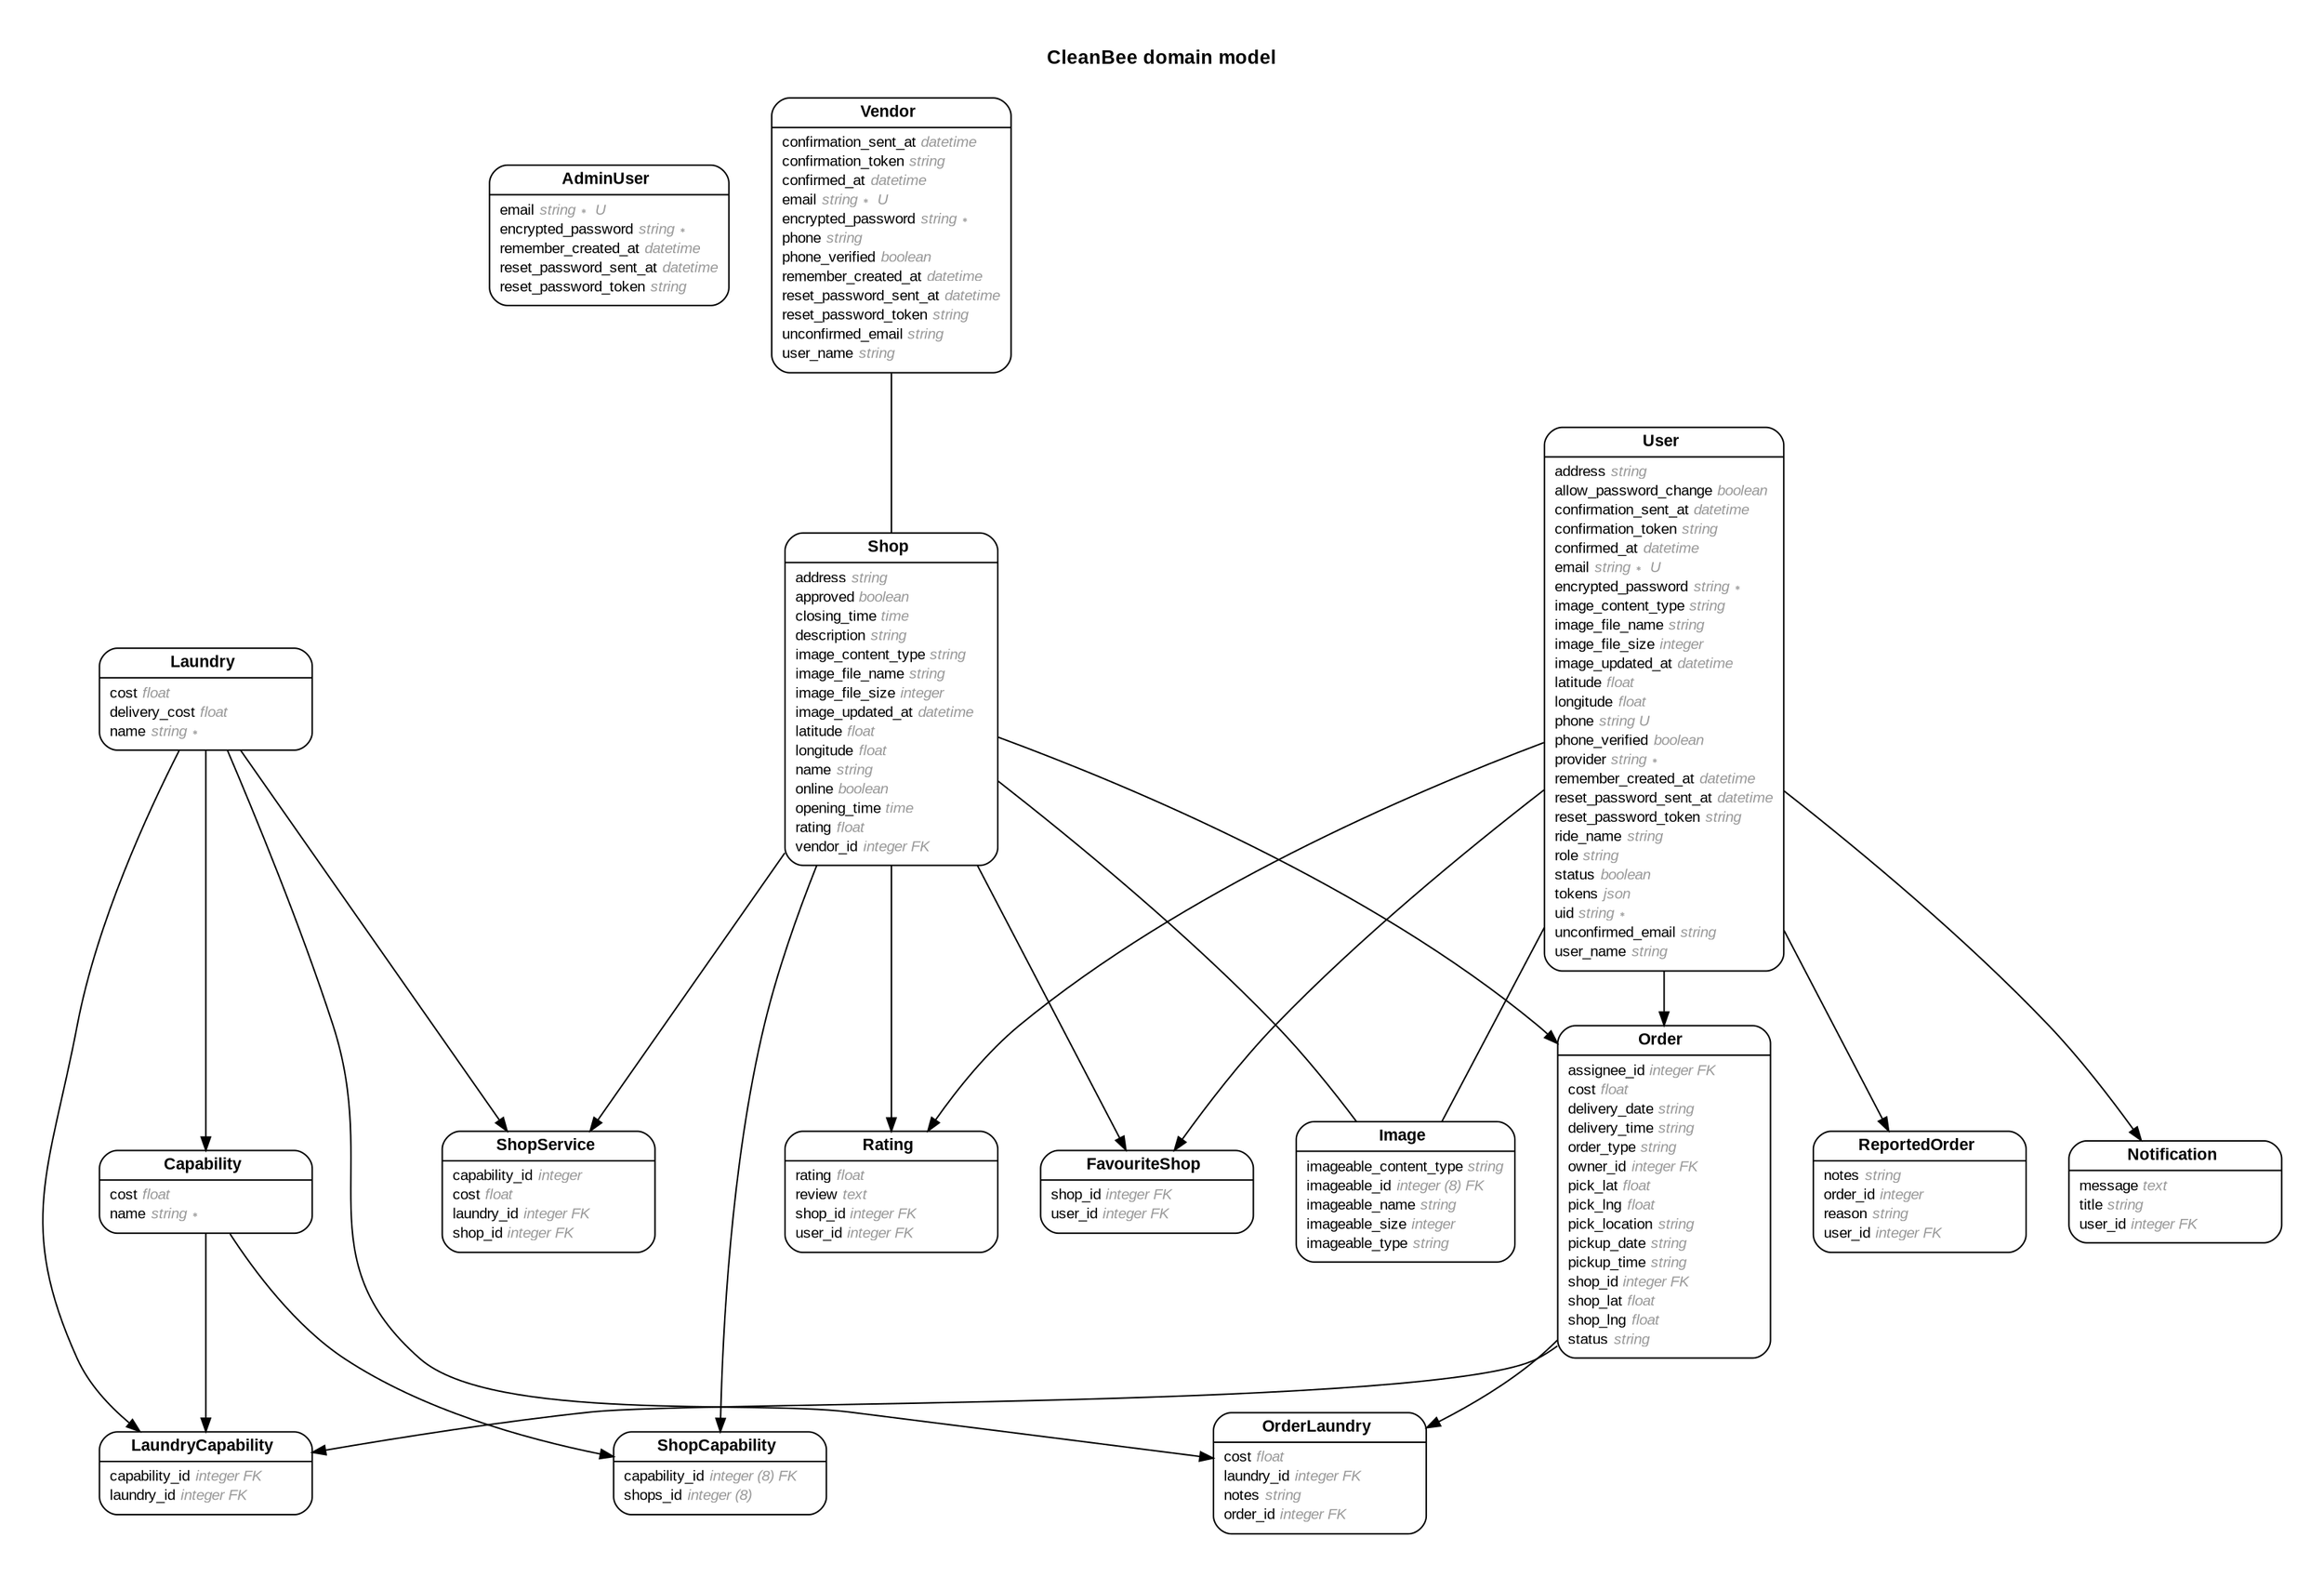 digraph CleanBee {
rankdir = "LR";
ranksep = "0.5";
nodesep = "0.4";
pad = "0.4,0.4";
margin = "0,0";
concentrate = "true";
labelloc = "t";
fontsize = "13";
fontname = "Arial Bold";
splines = "spline";
node[ shape  =  "Mrecord" , fontsize  =  "10" , fontname  =  "Arial" , margin  =  "0.07,0.05" , penwidth  =  "1.0"];
edge[ fontname  =  "Arial" , fontsize  =  "7" , dir  =  "both" , arrowsize  =  "0.9" , penwidth  =  "1.0" , labelangle  =  "32" , labeldistance  =  "1.8"];
rankdir = "TB";
label = "CleanBee domain model\n\n";
m_AdminUser [label = <{<table border="0" align="center" cellspacing="0.5" cellpadding="0" width="134">
  <tr><td align="center" valign="bottom" width="130"><font face="Arial Bold" point-size="11">AdminUser</font></td></tr>
</table>
|
<table border="0" align="left" cellspacing="2" cellpadding="0" width="134">
  <tr><td align="left" width="130" port="email">email <font face="Arial Italic" color="grey60">string ∗ U</font></td></tr>
  <tr><td align="left" width="130" port="encrypted_password">encrypted_password <font face="Arial Italic" color="grey60">string ∗</font></td></tr>
  <tr><td align="left" width="130" port="remember_created_at">remember_created_at <font face="Arial Italic" color="grey60">datetime</font></td></tr>
  <tr><td align="left" width="130" port="reset_password_sent_at">reset_password_sent_at <font face="Arial Italic" color="grey60">datetime</font></td></tr>
  <tr><td align="left" width="130" port="reset_password_token">reset_password_token <font face="Arial Italic" color="grey60">string</font></td></tr>
</table>
}>];
m_Capability [label = <{<table border="0" align="center" cellspacing="0.5" cellpadding="0" width="134">
  <tr><td align="center" valign="bottom" width="130"><font face="Arial Bold" point-size="11">Capability</font></td></tr>
</table>
|
<table border="0" align="left" cellspacing="2" cellpadding="0" width="134">
  <tr><td align="left" width="130" port="cost">cost <font face="Arial Italic" color="grey60">float</font></td></tr>
  <tr><td align="left" width="130" port="name">name <font face="Arial Italic" color="grey60">string ∗</font></td></tr>
</table>
}>];
m_FavouriteShop [label = <{<table border="0" align="center" cellspacing="0.5" cellpadding="0" width="134">
  <tr><td align="center" valign="bottom" width="130"><font face="Arial Bold" point-size="11">FavouriteShop</font></td></tr>
</table>
|
<table border="0" align="left" cellspacing="2" cellpadding="0" width="134">
  <tr><td align="left" width="130" port="shop_id">shop_id <font face="Arial Italic" color="grey60">integer FK</font></td></tr>
  <tr><td align="left" width="130" port="user_id">user_id <font face="Arial Italic" color="grey60">integer FK</font></td></tr>
</table>
}>];
m_Image [label = <{<table border="0" align="center" cellspacing="0.5" cellpadding="0" width="134">
  <tr><td align="center" valign="bottom" width="130"><font face="Arial Bold" point-size="11">Image</font></td></tr>
</table>
|
<table border="0" align="left" cellspacing="2" cellpadding="0" width="134">
  <tr><td align="left" width="130" port="imageable_content_type">imageable_content_type <font face="Arial Italic" color="grey60">string</font></td></tr>
  <tr><td align="left" width="130" port="imageable_id">imageable_id <font face="Arial Italic" color="grey60">integer (8) FK</font></td></tr>
  <tr><td align="left" width="130" port="imageable_name">imageable_name <font face="Arial Italic" color="grey60">string</font></td></tr>
  <tr><td align="left" width="130" port="imageable_size">imageable_size <font face="Arial Italic" color="grey60">integer</font></td></tr>
  <tr><td align="left" width="130" port="imageable_type">imageable_type <font face="Arial Italic" color="grey60">string</font></td></tr>
</table>
}>];
m_Laundry [label = <{<table border="0" align="center" cellspacing="0.5" cellpadding="0" width="134">
  <tr><td align="center" valign="bottom" width="130"><font face="Arial Bold" point-size="11">Laundry</font></td></tr>
</table>
|
<table border="0" align="left" cellspacing="2" cellpadding="0" width="134">
  <tr><td align="left" width="130" port="cost">cost <font face="Arial Italic" color="grey60">float</font></td></tr>
  <tr><td align="left" width="130" port="delivery_cost">delivery_cost <font face="Arial Italic" color="grey60">float</font></td></tr>
  <tr><td align="left" width="130" port="name">name <font face="Arial Italic" color="grey60">string ∗</font></td></tr>
</table>
}>];
m_LaundryCapability [label = <{<table border="0" align="center" cellspacing="0.5" cellpadding="0" width="134">
  <tr><td align="center" valign="bottom" width="130"><font face="Arial Bold" point-size="11">LaundryCapability</font></td></tr>
</table>
|
<table border="0" align="left" cellspacing="2" cellpadding="0" width="134">
  <tr><td align="left" width="130" port="capability_id">capability_id <font face="Arial Italic" color="grey60">integer FK</font></td></tr>
  <tr><td align="left" width="130" port="laundry_id">laundry_id <font face="Arial Italic" color="grey60">integer FK</font></td></tr>
</table>
}>];
m_Notification [label = <{<table border="0" align="center" cellspacing="0.5" cellpadding="0" width="134">
  <tr><td align="center" valign="bottom" width="130"><font face="Arial Bold" point-size="11">Notification</font></td></tr>
</table>
|
<table border="0" align="left" cellspacing="2" cellpadding="0" width="134">
  <tr><td align="left" width="130" port="message">message <font face="Arial Italic" color="grey60">text</font></td></tr>
  <tr><td align="left" width="130" port="title">title <font face="Arial Italic" color="grey60">string</font></td></tr>
  <tr><td align="left" width="130" port="user_id">user_id <font face="Arial Italic" color="grey60">integer FK</font></td></tr>
</table>
}>];
m_Order [label = <{<table border="0" align="center" cellspacing="0.5" cellpadding="0" width="134">
  <tr><td align="center" valign="bottom" width="130"><font face="Arial Bold" point-size="11">Order</font></td></tr>
</table>
|
<table border="0" align="left" cellspacing="2" cellpadding="0" width="134">
  <tr><td align="left" width="130" port="assignee_id">assignee_id <font face="Arial Italic" color="grey60">integer FK</font></td></tr>
  <tr><td align="left" width="130" port="cost">cost <font face="Arial Italic" color="grey60">float</font></td></tr>
  <tr><td align="left" width="130" port="delivery_date">delivery_date <font face="Arial Italic" color="grey60">string</font></td></tr>
  <tr><td align="left" width="130" port="delivery_time">delivery_time <font face="Arial Italic" color="grey60">string</font></td></tr>
  <tr><td align="left" width="130" port="order_type">order_type <font face="Arial Italic" color="grey60">string</font></td></tr>
  <tr><td align="left" width="130" port="owner_id">owner_id <font face="Arial Italic" color="grey60">integer FK</font></td></tr>
  <tr><td align="left" width="130" port="pick_lat">pick_lat <font face="Arial Italic" color="grey60">float</font></td></tr>
  <tr><td align="left" width="130" port="pick_lng">pick_lng <font face="Arial Italic" color="grey60">float</font></td></tr>
  <tr><td align="left" width="130" port="pick_location">pick_location <font face="Arial Italic" color="grey60">string</font></td></tr>
  <tr><td align="left" width="130" port="pickup_date">pickup_date <font face="Arial Italic" color="grey60">string</font></td></tr>
  <tr><td align="left" width="130" port="pickup_time">pickup_time <font face="Arial Italic" color="grey60">string</font></td></tr>
  <tr><td align="left" width="130" port="shop_id">shop_id <font face="Arial Italic" color="grey60">integer FK</font></td></tr>
  <tr><td align="left" width="130" port="shop_lat">shop_lat <font face="Arial Italic" color="grey60">float</font></td></tr>
  <tr><td align="left" width="130" port="shop_lng">shop_lng <font face="Arial Italic" color="grey60">float</font></td></tr>
  <tr><td align="left" width="130" port="status">status <font face="Arial Italic" color="grey60">string</font></td></tr>
</table>
}>];
m_OrderLaundry [label = <{<table border="0" align="center" cellspacing="0.5" cellpadding="0" width="134">
  <tr><td align="center" valign="bottom" width="130"><font face="Arial Bold" point-size="11">OrderLaundry</font></td></tr>
</table>
|
<table border="0" align="left" cellspacing="2" cellpadding="0" width="134">
  <tr><td align="left" width="130" port="cost">cost <font face="Arial Italic" color="grey60">float</font></td></tr>
  <tr><td align="left" width="130" port="laundry_id">laundry_id <font face="Arial Italic" color="grey60">integer FK</font></td></tr>
  <tr><td align="left" width="130" port="notes">notes <font face="Arial Italic" color="grey60">string</font></td></tr>
  <tr><td align="left" width="130" port="order_id">order_id <font face="Arial Italic" color="grey60">integer FK</font></td></tr>
</table>
}>];
m_Rating [label = <{<table border="0" align="center" cellspacing="0.5" cellpadding="0" width="134">
  <tr><td align="center" valign="bottom" width="130"><font face="Arial Bold" point-size="11">Rating</font></td></tr>
</table>
|
<table border="0" align="left" cellspacing="2" cellpadding="0" width="134">
  <tr><td align="left" width="130" port="rating">rating <font face="Arial Italic" color="grey60">float</font></td></tr>
  <tr><td align="left" width="130" port="review">review <font face="Arial Italic" color="grey60">text</font></td></tr>
  <tr><td align="left" width="130" port="shop_id">shop_id <font face="Arial Italic" color="grey60">integer FK</font></td></tr>
  <tr><td align="left" width="130" port="user_id">user_id <font face="Arial Italic" color="grey60">integer FK</font></td></tr>
</table>
}>];
m_ReportedOrder [label = <{<table border="0" align="center" cellspacing="0.5" cellpadding="0" width="134">
  <tr><td align="center" valign="bottom" width="130"><font face="Arial Bold" point-size="11">ReportedOrder</font></td></tr>
</table>
|
<table border="0" align="left" cellspacing="2" cellpadding="0" width="134">
  <tr><td align="left" width="130" port="notes">notes <font face="Arial Italic" color="grey60">string</font></td></tr>
  <tr><td align="left" width="130" port="order_id">order_id <font face="Arial Italic" color="grey60">integer</font></td></tr>
  <tr><td align="left" width="130" port="reason">reason <font face="Arial Italic" color="grey60">string</font></td></tr>
  <tr><td align="left" width="130" port="user_id">user_id <font face="Arial Italic" color="grey60">integer FK</font></td></tr>
</table>
}>];
m_Shop [label = <{<table border="0" align="center" cellspacing="0.5" cellpadding="0" width="134">
  <tr><td align="center" valign="bottom" width="130"><font face="Arial Bold" point-size="11">Shop</font></td></tr>
</table>
|
<table border="0" align="left" cellspacing="2" cellpadding="0" width="134">
  <tr><td align="left" width="130" port="address">address <font face="Arial Italic" color="grey60">string</font></td></tr>
  <tr><td align="left" width="130" port="approved">approved <font face="Arial Italic" color="grey60">boolean</font></td></tr>
  <tr><td align="left" width="130" port="closing_time">closing_time <font face="Arial Italic" color="grey60">time</font></td></tr>
  <tr><td align="left" width="130" port="description">description <font face="Arial Italic" color="grey60">string</font></td></tr>
  <tr><td align="left" width="130" port="image_content_type">image_content_type <font face="Arial Italic" color="grey60">string</font></td></tr>
  <tr><td align="left" width="130" port="image_file_name">image_file_name <font face="Arial Italic" color="grey60">string</font></td></tr>
  <tr><td align="left" width="130" port="image_file_size">image_file_size <font face="Arial Italic" color="grey60">integer</font></td></tr>
  <tr><td align="left" width="130" port="image_updated_at">image_updated_at <font face="Arial Italic" color="grey60">datetime</font></td></tr>
  <tr><td align="left" width="130" port="latitude">latitude <font face="Arial Italic" color="grey60">float</font></td></tr>
  <tr><td align="left" width="130" port="longitude">longitude <font face="Arial Italic" color="grey60">float</font></td></tr>
  <tr><td align="left" width="130" port="name">name <font face="Arial Italic" color="grey60">string</font></td></tr>
  <tr><td align="left" width="130" port="online">online <font face="Arial Italic" color="grey60">boolean</font></td></tr>
  <tr><td align="left" width="130" port="opening_time">opening_time <font face="Arial Italic" color="grey60">time</font></td></tr>
  <tr><td align="left" width="130" port="rating">rating <font face="Arial Italic" color="grey60">float</font></td></tr>
  <tr><td align="left" width="130" port="vendor_id">vendor_id <font face="Arial Italic" color="grey60">integer FK</font></td></tr>
</table>
}>];
m_ShopCapability [label = <{<table border="0" align="center" cellspacing="0.5" cellpadding="0" width="134">
  <tr><td align="center" valign="bottom" width="130"><font face="Arial Bold" point-size="11">ShopCapability</font></td></tr>
</table>
|
<table border="0" align="left" cellspacing="2" cellpadding="0" width="134">
  <tr><td align="left" width="130" port="capability_id">capability_id <font face="Arial Italic" color="grey60">integer (8) FK</font></td></tr>
  <tr><td align="left" width="130" port="shops_id">shops_id <font face="Arial Italic" color="grey60">integer (8)</font></td></tr>
</table>
}>];
m_ShopService [label = <{<table border="0" align="center" cellspacing="0.5" cellpadding="0" width="134">
  <tr><td align="center" valign="bottom" width="130"><font face="Arial Bold" point-size="11">ShopService</font></td></tr>
</table>
|
<table border="0" align="left" cellspacing="2" cellpadding="0" width="134">
  <tr><td align="left" width="130" port="capability_id">capability_id <font face="Arial Italic" color="grey60">integer</font></td></tr>
  <tr><td align="left" width="130" port="cost">cost <font face="Arial Italic" color="grey60">float</font></td></tr>
  <tr><td align="left" width="130" port="laundry_id">laundry_id <font face="Arial Italic" color="grey60">integer FK</font></td></tr>
  <tr><td align="left" width="130" port="shop_id">shop_id <font face="Arial Italic" color="grey60">integer FK</font></td></tr>
</table>
}>];
m_User [label = <{<table border="0" align="center" cellspacing="0.5" cellpadding="0" width="134">
  <tr><td align="center" valign="bottom" width="130"><font face="Arial Bold" point-size="11">User</font></td></tr>
</table>
|
<table border="0" align="left" cellspacing="2" cellpadding="0" width="134">
  <tr><td align="left" width="130" port="address">address <font face="Arial Italic" color="grey60">string</font></td></tr>
  <tr><td align="left" width="130" port="allow_password_change">allow_password_change <font face="Arial Italic" color="grey60">boolean</font></td></tr>
  <tr><td align="left" width="130" port="confirmation_sent_at">confirmation_sent_at <font face="Arial Italic" color="grey60">datetime</font></td></tr>
  <tr><td align="left" width="130" port="confirmation_token">confirmation_token <font face="Arial Italic" color="grey60">string</font></td></tr>
  <tr><td align="left" width="130" port="confirmed_at">confirmed_at <font face="Arial Italic" color="grey60">datetime</font></td></tr>
  <tr><td align="left" width="130" port="email">email <font face="Arial Italic" color="grey60">string ∗ U</font></td></tr>
  <tr><td align="left" width="130" port="encrypted_password">encrypted_password <font face="Arial Italic" color="grey60">string ∗</font></td></tr>
  <tr><td align="left" width="130" port="image_content_type">image_content_type <font face="Arial Italic" color="grey60">string</font></td></tr>
  <tr><td align="left" width="130" port="image_file_name">image_file_name <font face="Arial Italic" color="grey60">string</font></td></tr>
  <tr><td align="left" width="130" port="image_file_size">image_file_size <font face="Arial Italic" color="grey60">integer</font></td></tr>
  <tr><td align="left" width="130" port="image_updated_at">image_updated_at <font face="Arial Italic" color="grey60">datetime</font></td></tr>
  <tr><td align="left" width="130" port="latitude">latitude <font face="Arial Italic" color="grey60">float</font></td></tr>
  <tr><td align="left" width="130" port="longitude">longitude <font face="Arial Italic" color="grey60">float</font></td></tr>
  <tr><td align="left" width="130" port="phone">phone <font face="Arial Italic" color="grey60">string U</font></td></tr>
  <tr><td align="left" width="130" port="phone_verified">phone_verified <font face="Arial Italic" color="grey60">boolean</font></td></tr>
  <tr><td align="left" width="130" port="provider">provider <font face="Arial Italic" color="grey60">string ∗</font></td></tr>
  <tr><td align="left" width="130" port="remember_created_at">remember_created_at <font face="Arial Italic" color="grey60">datetime</font></td></tr>
  <tr><td align="left" width="130" port="reset_password_sent_at">reset_password_sent_at <font face="Arial Italic" color="grey60">datetime</font></td></tr>
  <tr><td align="left" width="130" port="reset_password_token">reset_password_token <font face="Arial Italic" color="grey60">string</font></td></tr>
  <tr><td align="left" width="130" port="ride_name">ride_name <font face="Arial Italic" color="grey60">string</font></td></tr>
  <tr><td align="left" width="130" port="role">role <font face="Arial Italic" color="grey60">string</font></td></tr>
  <tr><td align="left" width="130" port="status">status <font face="Arial Italic" color="grey60">boolean</font></td></tr>
  <tr><td align="left" width="130" port="tokens">tokens <font face="Arial Italic" color="grey60">json</font></td></tr>
  <tr><td align="left" width="130" port="uid">uid <font face="Arial Italic" color="grey60">string ∗</font></td></tr>
  <tr><td align="left" width="130" port="unconfirmed_email">unconfirmed_email <font face="Arial Italic" color="grey60">string</font></td></tr>
  <tr><td align="left" width="130" port="user_name">user_name <font face="Arial Italic" color="grey60">string</font></td></tr>
</table>
}>];
m_Vendor [label = <{<table border="0" align="center" cellspacing="0.5" cellpadding="0" width="134">
  <tr><td align="center" valign="bottom" width="130"><font face="Arial Bold" point-size="11">Vendor</font></td></tr>
</table>
|
<table border="0" align="left" cellspacing="2" cellpadding="0" width="134">
  <tr><td align="left" width="130" port="confirmation_sent_at">confirmation_sent_at <font face="Arial Italic" color="grey60">datetime</font></td></tr>
  <tr><td align="left" width="130" port="confirmation_token">confirmation_token <font face="Arial Italic" color="grey60">string</font></td></tr>
  <tr><td align="left" width="130" port="confirmed_at">confirmed_at <font face="Arial Italic" color="grey60">datetime</font></td></tr>
  <tr><td align="left" width="130" port="email">email <font face="Arial Italic" color="grey60">string ∗ U</font></td></tr>
  <tr><td align="left" width="130" port="encrypted_password">encrypted_password <font face="Arial Italic" color="grey60">string ∗</font></td></tr>
  <tr><td align="left" width="130" port="phone">phone <font face="Arial Italic" color="grey60">string</font></td></tr>
  <tr><td align="left" width="130" port="phone_verified">phone_verified <font face="Arial Italic" color="grey60">boolean</font></td></tr>
  <tr><td align="left" width="130" port="remember_created_at">remember_created_at <font face="Arial Italic" color="grey60">datetime</font></td></tr>
  <tr><td align="left" width="130" port="reset_password_sent_at">reset_password_sent_at <font face="Arial Italic" color="grey60">datetime</font></td></tr>
  <tr><td align="left" width="130" port="reset_password_token">reset_password_token <font face="Arial Italic" color="grey60">string</font></td></tr>
  <tr><td align="left" width="130" port="unconfirmed_email">unconfirmed_email <font face="Arial Italic" color="grey60">string</font></td></tr>
  <tr><td align="left" width="130" port="user_name">user_name <font face="Arial Italic" color="grey60">string</font></td></tr>
</table>
}>];
  m_User -> m_Order [arrowhead = "normal", arrowtail = "none", weight = "4"];
  m_User -> m_Rating [arrowhead = "normal", arrowtail = "none", weight = "2"];
  m_Shop -> m_Image [arrowhead = "none", arrowtail = "none", weight = "1"];
  m_User -> m_Image [arrowhead = "none", arrowtail = "none", weight = "1"];
  m_User -> m_Notification [arrowhead = "normal", arrowtail = "none", weight = "2"];
  m_User -> m_FavouriteShop [arrowhead = "normal", arrowtail = "none", weight = "2"];
  m_User -> m_ReportedOrder [arrowhead = "normal", arrowtail = "none", weight = "2"];
  m_Vendor -> m_Shop [arrowhead = "none", arrowtail = "none", weight = "2"];
  m_Laundry -> m_ShopService [arrowhead = "normal", arrowtail = "none", weight = "2"];
  m_Laundry -> m_OrderLaundry [arrowhead = "normal", arrowtail = "none", weight = "2"];
  m_Laundry -> m_LaundryCapability [arrowhead = "normal", arrowtail = "none", weight = "2"];
  m_Laundry -> m_Capability [arrowhead = "normal", arrowtail = "none", weight = "3"];
  m_Capability -> m_LaundryCapability [arrowhead = "normal", arrowtail = "none", weight = "2"];
  m_Shop -> m_ShopService [arrowhead = "normal", arrowtail = "none", weight = "2"];
  m_Shop -> m_ShopCapability [arrowhead = "normal", arrowtail = "none", weight = "2"];
  m_Shop -> m_Order [arrowhead = "normal", arrowtail = "none", weight = "2"];
  m_Shop -> m_Rating [arrowhead = "normal", arrowtail = "none", weight = "2"];
  m_Order -> m_OrderLaundry [arrowhead = "normal", arrowtail = "none", weight = "2"];
  m_Order -> m_LaundryCapability [arrowhead = "normal", arrowtail = "none", weight = "1"];
  m_Shop -> m_FavouriteShop [arrowhead = "normal", arrowtail = "none", weight = "1"];
  m_Capability -> m_ShopCapability [arrowhead = "normal", arrowtail = "none", weight = "1"];
}
